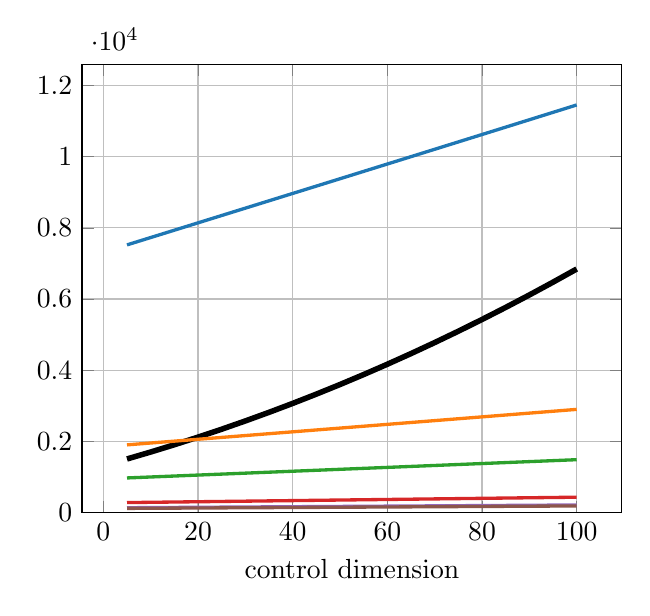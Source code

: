 \begin{tikzpicture}
\begin{axis}[xlabel={control dimension}, ymin={0}, ymax={12597.484}, legend style={at={(1.1,0.5)}, anchor=west}, grid={major}]
    \addplot+[line width={2pt}, color={black}, no marks]
        table[row sep={\\}]
        {
            \\
            5.0  1504.768  \\
            10.0  1700.026  \\
            15.0  1904.442  \\
            20.0  2118.08  \\
            25.0  2341.005  \\
            30.0  2573.28  \\
            35.0  2814.97  \\
            40.0  3066.138  \\
            45.0  3326.848  \\
            50.0  3597.165  \\
            55.0  3877.152  \\
            60.0  4166.874  \\
            65.0  4466.394  \\
            70.0  4775.776  \\
            75.0  5095.085  \\
            80.0  5424.384  \\
            85.0  5763.738  \\
            90.0  6113.21  \\
            95.0  6472.864  \\
            100.0  6842.765  \\
        }
        ;
    \addplot+[color={rgb,1:red,0.122;green,0.467;blue,0.706}, very thick, solid, no marks]
        table[row sep={\\}]
        {
            \\
            5.0  7520.421  \\
            10.0  7726.772  \\
            15.0  7933.143  \\
            20.0  8139.542  \\
            25.0  8345.977  \\
            30.0  8552.455  \\
            35.0  8758.986  \\
            40.0  8965.577  \\
            45.0  9172.236  \\
            50.0  9378.97  \\
            55.0  9585.789  \\
            60.0  9792.7  \\
            65.0  9999.711  \\
            70.0  10206.83  \\
            75.0  10414.065  \\
            80.0  10621.423  \\
            85.0  10828.914  \\
            90.0  11036.545  \\
            95.0  11244.324  \\
            100.0  11452.258  \\
        }
        ;
    \addplot+[color={rgb,1:red,1.0;green,0.498;blue,0.055}, very thick, solid, no marks]
        table[row sep={\\}]
        {
            \\
            5.0  1900.932  \\
            10.0  1953.28  \\
            15.0  2005.633  \\
            20.0  2057.993  \\
            25.0  2110.363  \\
            30.0  2162.743  \\
            35.0  2215.136  \\
            40.0  2267.544  \\
            45.0  2319.969  \\
            50.0  2372.414  \\
            55.0  2424.879  \\
            60.0  2477.367  \\
            65.0  2529.88  \\
            70.0  2582.42  \\
            75.0  2634.99  \\
            80.0  2687.59  \\
            85.0  2740.223  \\
            90.0  2792.891  \\
            95.0  2845.596  \\
            100.0  2898.341  \\
        }
        ;
    \addplot+[color={rgb,1:red,0.172;green,0.627;blue,0.172}, very thick, solid, no marks]
        table[row sep={\\}]
        {
            \\
            5.0  971.581  \\
            10.0  998.515  \\
            15.0  1025.45  \\
            20.0  1052.389  \\
            25.0  1079.333  \\
            30.0  1106.282  \\
            35.0  1133.238  \\
            40.0  1160.201  \\
            45.0  1187.172  \\
            50.0  1214.153  \\
            55.0  1241.145  \\
            60.0  1268.148  \\
            65.0  1295.164  \\
            70.0  1322.193  \\
            75.0  1349.236  \\
            80.0  1376.295  \\
            85.0  1403.371  \\
            90.0  1430.464  \\
            95.0  1457.576  \\
            100.0  1484.707  \\
        }
        ;
    \addplot+[color={rgb,1:red,0.839;green,0.153;blue,0.157}, very thick, solid, no marks]
        table[row sep={\\}]
        {
            \\
            5.0  279.181  \\
            10.0  287.132  \\
            15.0  295.083  \\
            20.0  303.035  \\
            25.0  310.988  \\
            30.0  318.942  \\
            35.0  326.899  \\
            40.0  334.857  \\
            45.0  342.817  \\
            50.0  350.779  \\
            55.0  358.744  \\
            60.0  366.712  \\
            65.0  374.684  \\
            70.0  382.658  \\
            75.0  390.636  \\
            80.0  398.618  \\
            85.0  406.604  \\
            90.0  414.595  \\
            95.0  422.59  \\
            100.0  430.59  \\
        }
        ;
    \addplot+[color={rgb,1:red,0.58;green,0.404;blue,0.741}, very thick, solid, no marks]
        table[row sep={\\}]
        {
            \\
            5.0  134.752  \\
            10.0  138.794  \\
            15.0  142.836  \\
            20.0  146.879  \\
            25.0  150.923  \\
            30.0  154.968  \\
            35.0  159.016  \\
            40.0  163.065  \\
            45.0  167.116  \\
            50.0  171.169  \\
            55.0  175.225  \\
            60.0  179.284  \\
            65.0  183.347  \\
            70.0  187.412  \\
            75.0  191.481  \\
            80.0  195.554  \\
            85.0  199.631  \\
            90.0  203.713  \\
            95.0  207.799  \\
            100.0  211.89  \\
        }
        ;
    \addplot+[color={rgb,1:red,0.549;green,0.337;blue,0.294}, very thick, solid, no marks]
        table[row sep={\\}]
        {
            \\
            5.0  116.24  \\
            10.0  119.831  \\
            15.0  123.421  \\
            20.0  127.013  \\
            25.0  130.605  \\
            30.0  134.199  \\
            35.0  137.795  \\
            40.0  141.393  \\
            45.0  144.992  \\
            50.0  148.594  \\
            55.0  152.199  \\
            60.0  155.806  \\
            65.0  159.417  \\
            70.0  163.031  \\
            75.0  166.649  \\
            80.0  170.27  \\
            85.0  173.896  \\
            90.0  177.526  \\
            95.0  181.161  \\
            100.0  184.8  \\
        }
        ;
\end{axis}
\end{tikzpicture}

